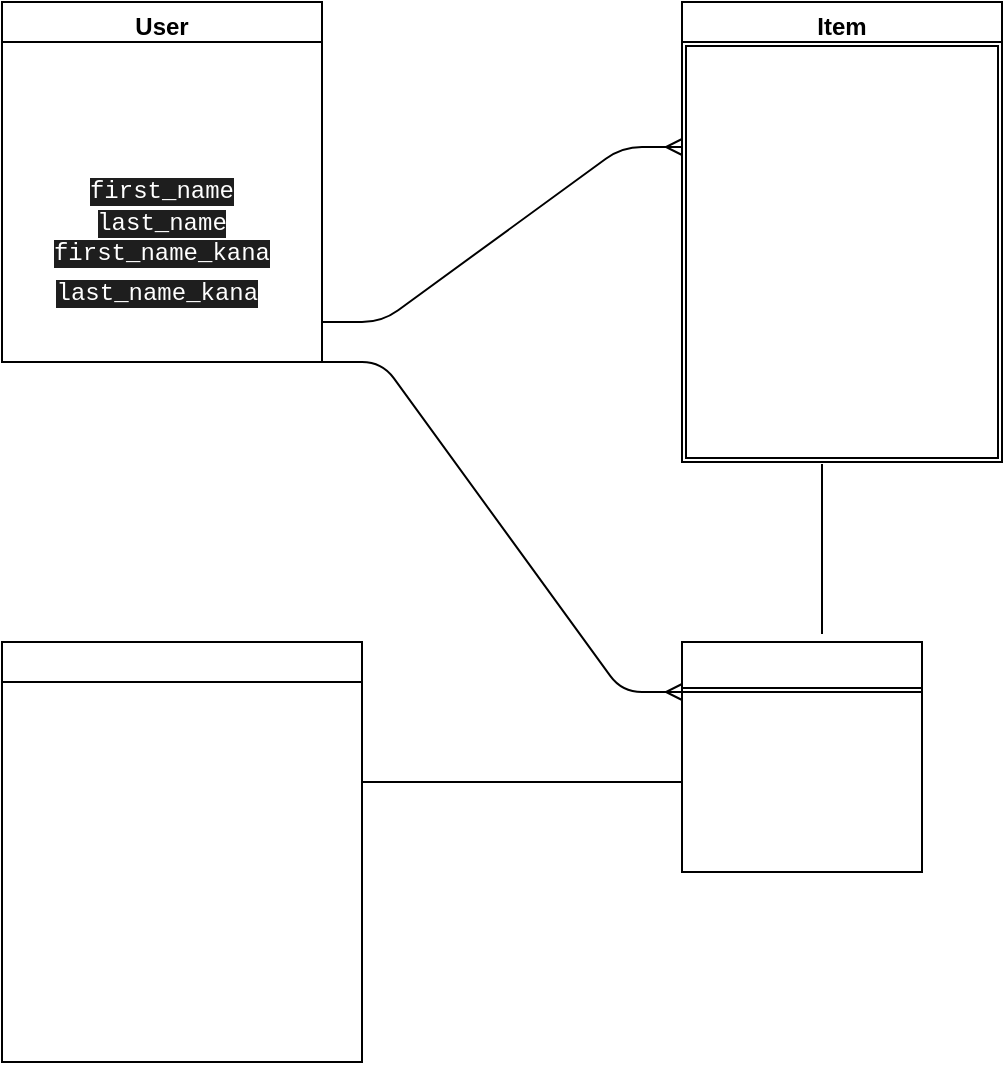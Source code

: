 <mxfile version="13.6.5">
    <diagram id="Lnlgin91V3uQ1RuY2VDo" name="ページ1">
        <mxGraphModel dx="996" dy="900" grid="1" gridSize="10" guides="1" tooltips="1" connect="1" arrows="1" fold="1" page="1" pageScale="1" pageWidth="827" pageHeight="1169" math="0" shadow="0">
            <root>
                <mxCell id="0"/>
                <mxCell id="1" parent="0"/>
                <mxCell id="3" value="User" style="swimlane;" vertex="1" parent="1">
                    <mxGeometry x="110" y="240" width="160" height="180" as="geometry"/>
                </mxCell>
                <mxCell id="2" value="&lt;span data-lucid-type=&quot;application/vnd.lucid.text&quot; data-lucid-content=&quot;{&amp;#34;t&amp;#34;:&amp;#34;nickname email password name furigana birthday &amp;#34;,&amp;#34;m&amp;#34;:[{&amp;#34;s&amp;#34;:0,&amp;#34;n&amp;#34;:&amp;#34;f&amp;#34;,&amp;#34;v&amp;#34;:&amp;#34;Lucid JP&amp;#34;,&amp;#34;e&amp;#34;:47},{&amp;#34;s&amp;#34;:0,&amp;#34;n&amp;#34;:&amp;#34;s&amp;#34;,&amp;#34;v&amp;#34;:22.222,&amp;#34;e&amp;#34;:47},{&amp;#34;s&amp;#34;:0,&amp;#34;n&amp;#34;:&amp;#34;c&amp;#34;,&amp;#34;v&amp;#34;:&amp;#34;333333ff&amp;#34;,&amp;#34;e&amp;#34;:47}]}&quot;&gt;&lt;span style=&quot;font-size: 16.667px&quot;&gt;&lt;font color=&quot;#ffffff&quot;&gt;nickname&lt;br&gt; email&lt;br&gt; password &lt;br&gt;&lt;/font&gt;&lt;/span&gt;&lt;div style=&quot;background-color: rgb(30 , 30 , 30) ; font-family: &amp;#34;menlo&amp;#34; , &amp;#34;monaco&amp;#34; , &amp;#34;courier new&amp;#34; , monospace ; line-height: 18px&quot;&gt;&lt;div&gt;&lt;/div&gt;&lt;/div&gt;&lt;font color=&quot;#ffffff&quot;&gt;&lt;font face=&quot;menlo, monaco, courier new, monospace&quot;&gt;&lt;span style=&quot;background-color: rgb(30 , 30 , 30)&quot;&gt;first_name &lt;br&gt;last_name first_name_kana last_name_kana&lt;/span&gt;&lt;/font&gt;&lt;span style=&quot;font-size: 16.667px&quot;&gt; &lt;/span&gt;&lt;br&gt;&lt;span style=&quot;font-size: 16.667px&quot;&gt;birthday &lt;/span&gt;&lt;/font&gt;&lt;/span&gt;" style="rounded=0;whiteSpace=wrap;html=1;" vertex="1" parent="3">
                    <mxGeometry y="20" width="160" height="160" as="geometry"/>
                </mxCell>
                <mxCell id="7" value="Item" style="swimlane;" vertex="1" parent="1">
                    <mxGeometry x="450" y="240" width="160" height="230" as="geometry"/>
                </mxCell>
                <mxCell id="6" value="&lt;span data-lucid-type=&quot;application/vnd.lucid.text&quot; data-lucid-content=&quot;{&amp;#34;t&amp;#34;:&amp;#34;image name description category item-status delivery-charge area\nsipping-days price&amp;#34;,&amp;#34;m&amp;#34;:[{&amp;#34;s&amp;#34;:0,&amp;#34;n&amp;#34;:&amp;#34;f&amp;#34;,&amp;#34;v&amp;#34;:&amp;#34;Lucid JP&amp;#34;,&amp;#34;e&amp;#34;:83},{&amp;#34;s&amp;#34;:0,&amp;#34;n&amp;#34;:&amp;#34;s&amp;#34;,&amp;#34;v&amp;#34;:22.222,&amp;#34;e&amp;#34;:83},{&amp;#34;s&amp;#34;:0,&amp;#34;n&amp;#34;:&amp;#34;c&amp;#34;,&amp;#34;v&amp;#34;:&amp;#34;333333ff&amp;#34;,&amp;#34;e&amp;#34;:83}]}&quot;&gt;&lt;span style=&quot;font-size: 16.667px&quot;&gt;&lt;font color=&quot;#ffffff&quot;&gt;image &lt;br&gt;name&lt;br&gt; description&lt;br&gt; category&lt;br&gt; item-status&lt;br&gt; delivery_charge&lt;br&gt;&lt;/font&gt;&lt;/span&gt;&lt;span style=&quot;color: rgb(255 , 255 , 255) ; font-size: 16.667px&quot;&gt;prefectures&lt;/span&gt;&lt;span style=&quot;font-size: 16.667px&quot;&gt;&lt;font color=&quot;#ffffff&quot;&gt; &lt;br&gt;sipping_days&lt;br&gt; price&lt;br&gt;user_id&lt;br&gt;&lt;/font&gt;&lt;/span&gt;&lt;/span&gt;" style="shape=ext;double=1;rounded=0;whiteSpace=wrap;html=1;" vertex="1" parent="7">
                    <mxGeometry y="20" width="160" height="210" as="geometry"/>
                </mxCell>
                <mxCell id="22" value="" style="edgeStyle=entityRelationEdgeStyle;fontSize=12;html=1;endArrow=ERmany;entryX=0;entryY=0.25;entryDx=0;entryDy=0;" edge="1" parent="1" target="6">
                    <mxGeometry width="100" height="100" relative="1" as="geometry">
                        <mxPoint x="270" y="400" as="sourcePoint"/>
                        <mxPoint x="370" y="300" as="targetPoint"/>
                    </mxGeometry>
                </mxCell>
                <mxCell id="27" value="Street_address" style="swimlane;fontColor=#FFFFFF;" vertex="1" parent="1">
                    <mxGeometry x="110" y="560" width="180" height="210" as="geometry"/>
                </mxCell>
                <mxCell id="26" value="&lt;span data-lucid-type=&quot;application/vnd.lucid.text&quot; data-lucid-content=&quot;{&amp;#34;t&amp;#34;:&amp;#34;card-number expiration-date security-code postal&amp;#34;,&amp;#34;m&amp;#34;:[{&amp;#34;s&amp;#34;:0,&amp;#34;n&amp;#34;:&amp;#34;f&amp;#34;,&amp;#34;v&amp;#34;:&amp;#34;Lucid JP&amp;#34;,&amp;#34;e&amp;#34;:48},{&amp;#34;s&amp;#34;:0,&amp;#34;n&amp;#34;:&amp;#34;s&amp;#34;,&amp;#34;v&amp;#34;:22.222,&amp;#34;e&amp;#34;:48},{&amp;#34;s&amp;#34;:0,&amp;#34;n&amp;#34;:&amp;#34;c&amp;#34;,&amp;#34;v&amp;#34;:&amp;#34;333333ff&amp;#34;,&amp;#34;e&amp;#34;:48}]}&quot;&gt;&lt;span style=&quot;font-size: 16.667px&quot;&gt;&lt;font color=&quot;#ffffff&quot;&gt; postal-code&lt;br&gt;phone-number&lt;br&gt;prefectures&lt;br&gt;municipality&lt;br&gt;address&lt;br&gt;building-name&lt;br&gt;purchase_record&lt;br&gt;&lt;/font&gt;&lt;/span&gt;&lt;/span&gt;" style="rounded=0;whiteSpace=wrap;html=1;" vertex="1" parent="27">
                    <mxGeometry y="20" width="180" height="190" as="geometry"/>
                </mxCell>
                <mxCell id="33" value="purchase_record" style="swimlane;fontColor=#FFFFFF;" vertex="1" parent="1">
                    <mxGeometry x="450" y="560" width="120" height="110" as="geometry"/>
                </mxCell>
                <mxCell id="34" value="user_id&lt;br&gt;item_id" style="rounded=0;whiteSpace=wrap;html=1;fontColor=#FFFFFF;" vertex="1" parent="33">
                    <mxGeometry y="25" width="120" height="90" as="geometry"/>
                </mxCell>
                <mxCell id="37" value="" style="edgeStyle=entityRelationEdgeStyle;fontSize=12;html=1;endArrow=ERmany;exitX=1;exitY=1;exitDx=0;exitDy=0;entryX=0;entryY=0;entryDx=0;entryDy=0;" edge="1" parent="1" source="2" target="34">
                    <mxGeometry width="100" height="100" relative="1" as="geometry">
                        <mxPoint x="390" y="570" as="sourcePoint"/>
                        <mxPoint x="490" y="470" as="targetPoint"/>
                    </mxGeometry>
                </mxCell>
                <mxCell id="43" value="" style="endArrow=none;html=1;rounded=0;fontColor=#FFFFFF;" edge="1" parent="1">
                    <mxGeometry relative="1" as="geometry">
                        <mxPoint x="520" y="471" as="sourcePoint"/>
                        <mxPoint x="520" y="556" as="targetPoint"/>
                    </mxGeometry>
                </mxCell>
                <mxCell id="44" value="" style="endArrow=none;html=1;rounded=0;fontColor=#FFFFFF;entryX=0;entryY=0.5;entryDx=0;entryDy=0;" edge="1" parent="1" target="34">
                    <mxGeometry relative="1" as="geometry">
                        <mxPoint x="290" y="630" as="sourcePoint"/>
                        <mxPoint x="520" y="520" as="targetPoint"/>
                    </mxGeometry>
                </mxCell>
            </root>
        </mxGraphModel>
    </diagram>
</mxfile>